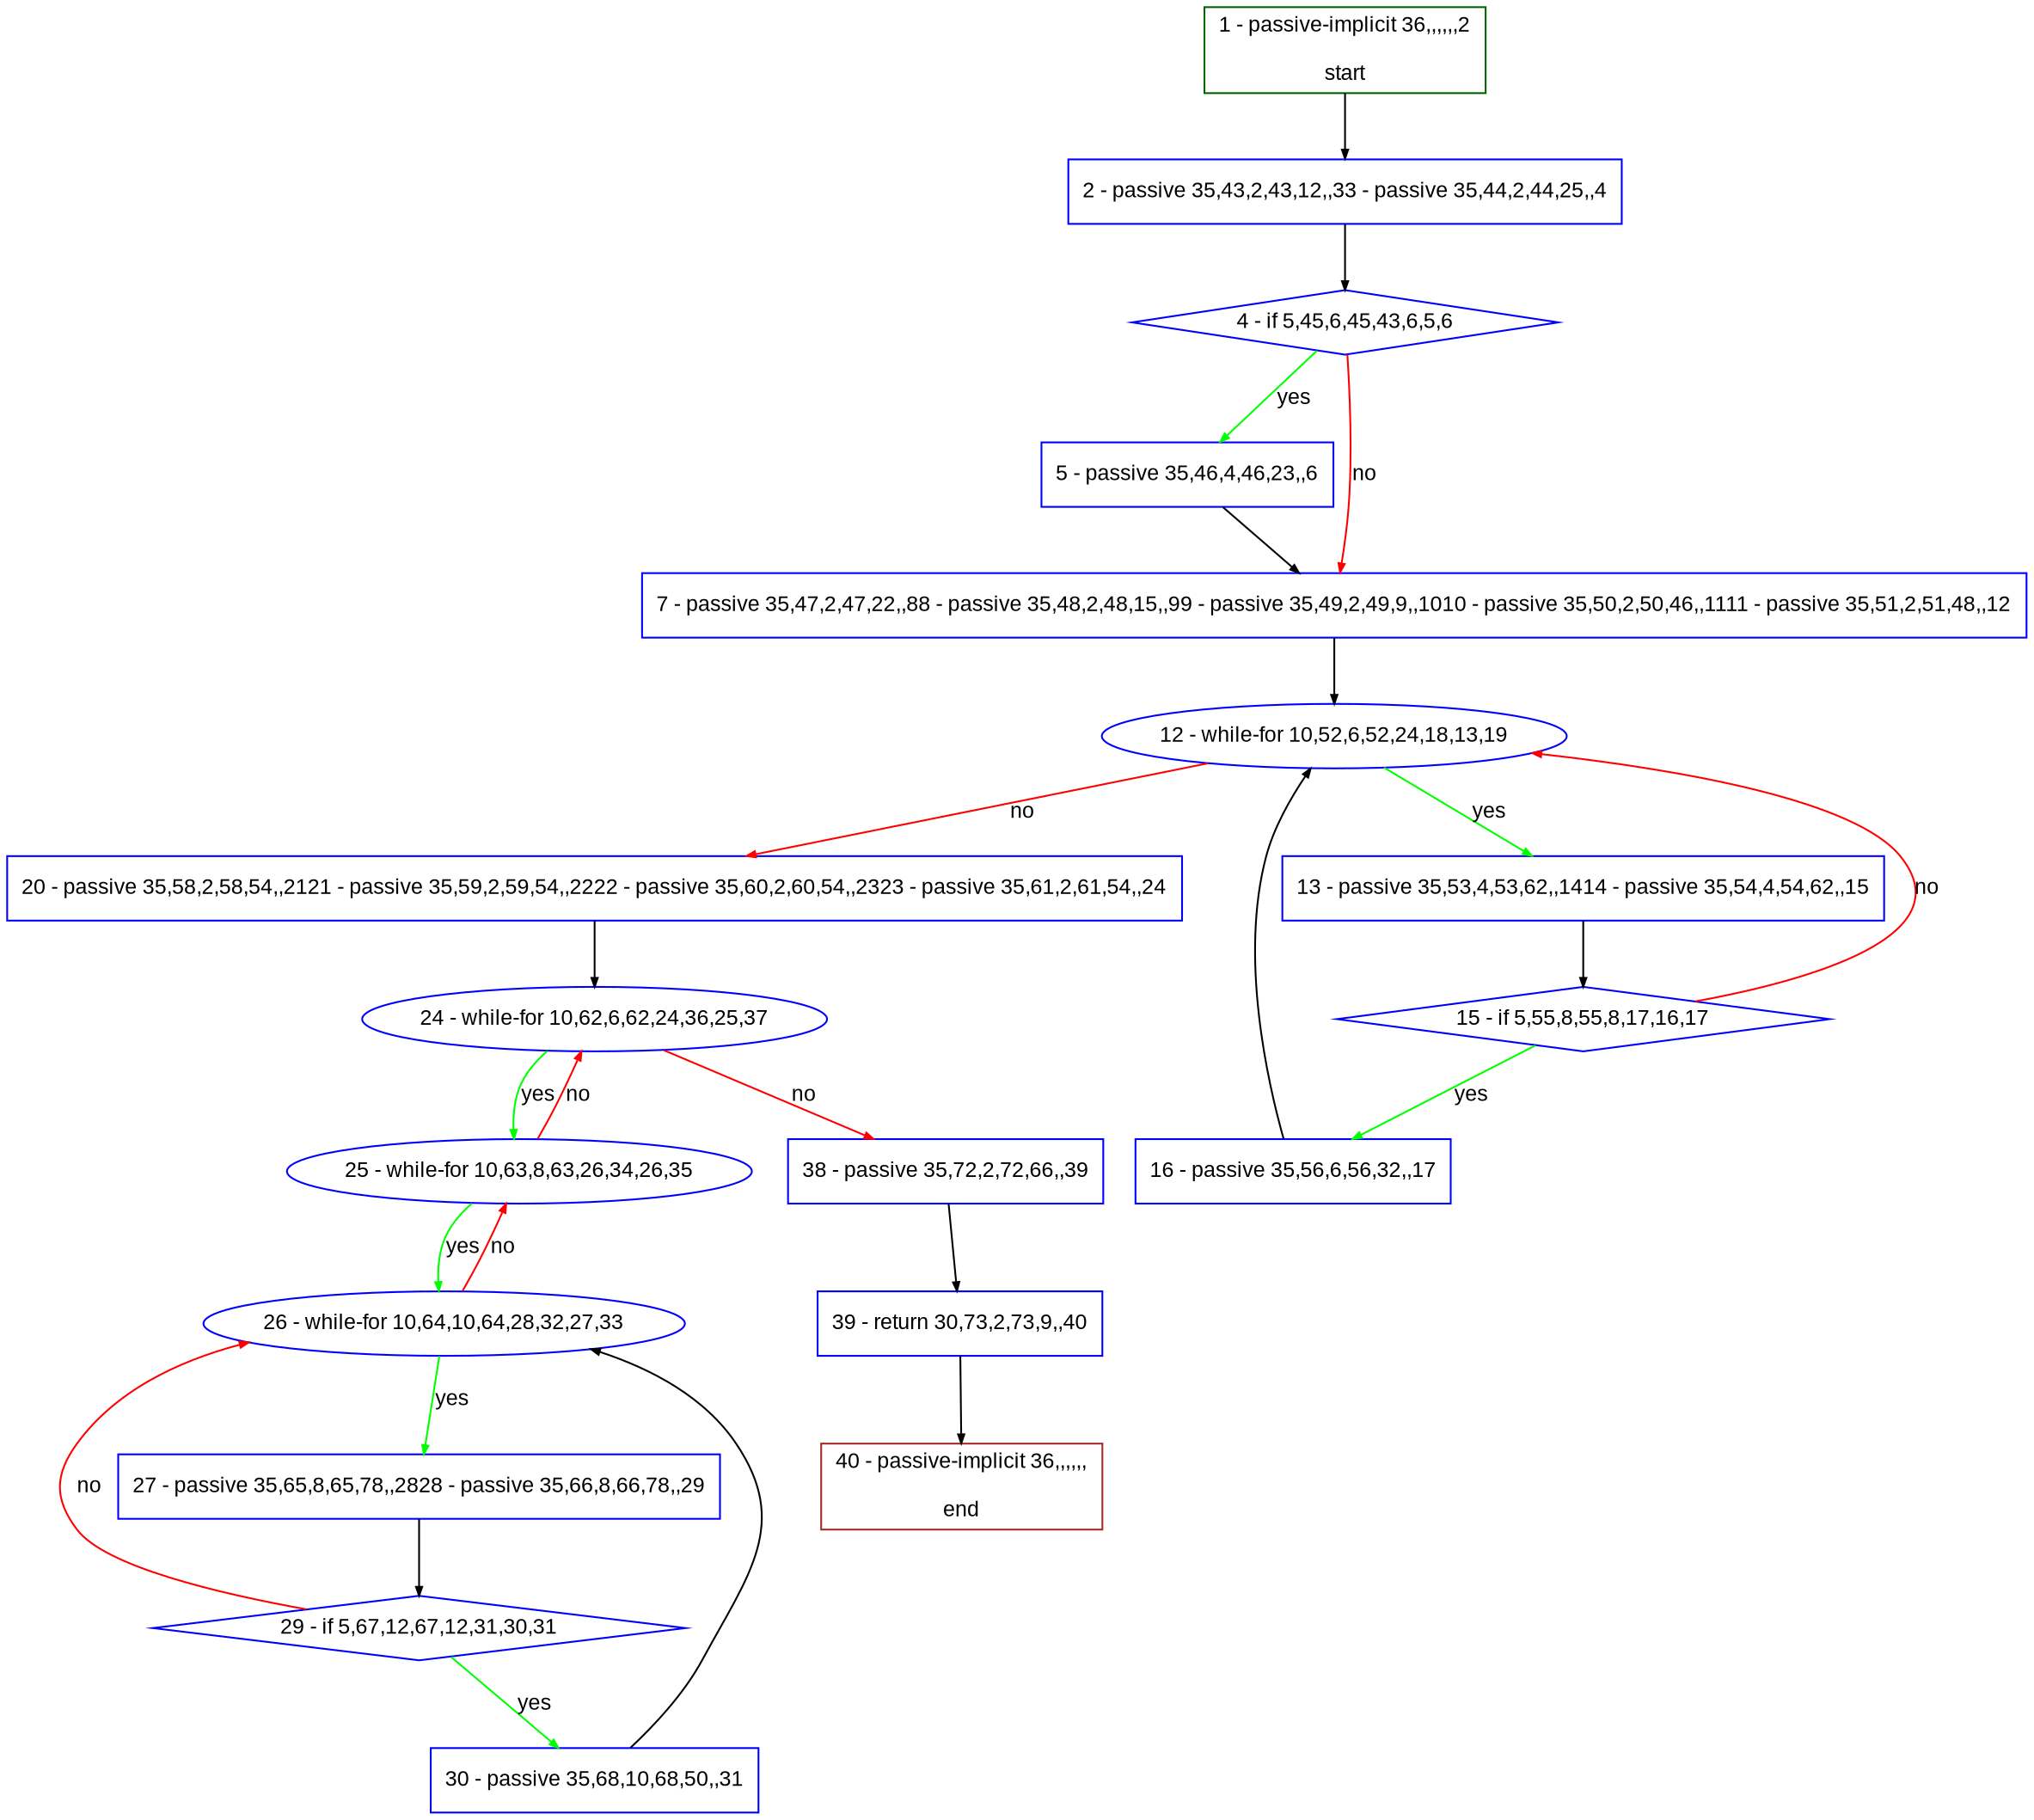 digraph "" {
  graph [pack="true", label="", fontsize="12", packmode="clust", fontname="Arial", fillcolor="#FFFFCC", bgcolor="white", style="rounded,filled", compound="true"];
  node [node_initialized="no", label="", color="grey", fontsize="12", fillcolor="white", fontname="Arial", style="filled", shape="rectangle", compound="true", fixedsize="false"];
  edge [fontcolor="black", arrowhead="normal", arrowtail="none", arrowsize="0.5", ltail="", label="", color="black", fontsize="12", lhead="", fontname="Arial", dir="forward", compound="true"];
  __N1 [label="2 - passive 35,43,2,43,12,,33 - passive 35,44,2,44,25,,4", color="#0000ff", fillcolor="#ffffff", style="filled", shape="box"];
  __N2 [label="1 - passive-implicit 36,,,,,,2\n\nstart", color="#006400", fillcolor="#ffffff", style="filled", shape="box"];
  __N3 [label="4 - if 5,45,6,45,43,6,5,6", color="#0000ff", fillcolor="#ffffff", style="filled", shape="diamond"];
  __N4 [label="5 - passive 35,46,4,46,23,,6", color="#0000ff", fillcolor="#ffffff", style="filled", shape="box"];
  __N5 [label="7 - passive 35,47,2,47,22,,88 - passive 35,48,2,48,15,,99 - passive 35,49,2,49,9,,1010 - passive 35,50,2,50,46,,1111 - passive 35,51,2,51,48,,12", color="#0000ff", fillcolor="#ffffff", style="filled", shape="box"];
  __N6 [label="12 - while-for 10,52,6,52,24,18,13,19", color="#0000ff", fillcolor="#ffffff", style="filled", shape="oval"];
  __N7 [label="13 - passive 35,53,4,53,62,,1414 - passive 35,54,4,54,62,,15", color="#0000ff", fillcolor="#ffffff", style="filled", shape="box"];
  __N8 [label="20 - passive 35,58,2,58,54,,2121 - passive 35,59,2,59,54,,2222 - passive 35,60,2,60,54,,2323 - passive 35,61,2,61,54,,24", color="#0000ff", fillcolor="#ffffff", style="filled", shape="box"];
  __N9 [label="15 - if 5,55,8,55,8,17,16,17", color="#0000ff", fillcolor="#ffffff", style="filled", shape="diamond"];
  __N10 [label="16 - passive 35,56,6,56,32,,17", color="#0000ff", fillcolor="#ffffff", style="filled", shape="box"];
  __N11 [label="24 - while-for 10,62,6,62,24,36,25,37", color="#0000ff", fillcolor="#ffffff", style="filled", shape="oval"];
  __N12 [label="25 - while-for 10,63,8,63,26,34,26,35", color="#0000ff", fillcolor="#ffffff", style="filled", shape="oval"];
  __N13 [label="38 - passive 35,72,2,72,66,,39", color="#0000ff", fillcolor="#ffffff", style="filled", shape="box"];
  __N14 [label="26 - while-for 10,64,10,64,28,32,27,33", color="#0000ff", fillcolor="#ffffff", style="filled", shape="oval"];
  __N15 [label="27 - passive 35,65,8,65,78,,2828 - passive 35,66,8,66,78,,29", color="#0000ff", fillcolor="#ffffff", style="filled", shape="box"];
  __N16 [label="29 - if 5,67,12,67,12,31,30,31", color="#0000ff", fillcolor="#ffffff", style="filled", shape="diamond"];
  __N17 [label="30 - passive 35,68,10,68,50,,31", color="#0000ff", fillcolor="#ffffff", style="filled", shape="box"];
  __N18 [label="39 - return 30,73,2,73,9,,40", color="#0000ff", fillcolor="#ffffff", style="filled", shape="box"];
  __N19 [label="40 - passive-implicit 36,,,,,,\n\nend", color="#a52a2a", fillcolor="#ffffff", style="filled", shape="box"];
  __N2 -> __N1 [arrowhead="normal", arrowtail="none", color="#000000", label="", dir="forward"];
  __N1 -> __N3 [arrowhead="normal", arrowtail="none", color="#000000", label="", dir="forward"];
  __N3 -> __N4 [arrowhead="normal", arrowtail="none", color="#00ff00", label="yes", dir="forward"];
  __N3 -> __N5 [arrowhead="normal", arrowtail="none", color="#ff0000", label="no", dir="forward"];
  __N4 -> __N5 [arrowhead="normal", arrowtail="none", color="#000000", label="", dir="forward"];
  __N5 -> __N6 [arrowhead="normal", arrowtail="none", color="#000000", label="", dir="forward"];
  __N6 -> __N7 [arrowhead="normal", arrowtail="none", color="#00ff00", label="yes", dir="forward"];
  __N6 -> __N8 [arrowhead="normal", arrowtail="none", color="#ff0000", label="no", dir="forward"];
  __N7 -> __N9 [arrowhead="normal", arrowtail="none", color="#000000", label="", dir="forward"];
  __N9 -> __N6 [arrowhead="normal", arrowtail="none", color="#ff0000", label="no", dir="forward"];
  __N9 -> __N10 [arrowhead="normal", arrowtail="none", color="#00ff00", label="yes", dir="forward"];
  __N10 -> __N6 [arrowhead="normal", arrowtail="none", color="#000000", label="", dir="forward"];
  __N8 -> __N11 [arrowhead="normal", arrowtail="none", color="#000000", label="", dir="forward"];
  __N11 -> __N12 [arrowhead="normal", arrowtail="none", color="#00ff00", label="yes", dir="forward"];
  __N12 -> __N11 [arrowhead="normal", arrowtail="none", color="#ff0000", label="no", dir="forward"];
  __N11 -> __N13 [arrowhead="normal", arrowtail="none", color="#ff0000", label="no", dir="forward"];
  __N12 -> __N14 [arrowhead="normal", arrowtail="none", color="#00ff00", label="yes", dir="forward"];
  __N14 -> __N12 [arrowhead="normal", arrowtail="none", color="#ff0000", label="no", dir="forward"];
  __N14 -> __N15 [arrowhead="normal", arrowtail="none", color="#00ff00", label="yes", dir="forward"];
  __N15 -> __N16 [arrowhead="normal", arrowtail="none", color="#000000", label="", dir="forward"];
  __N16 -> __N14 [arrowhead="normal", arrowtail="none", color="#ff0000", label="no", dir="forward"];
  __N16 -> __N17 [arrowhead="normal", arrowtail="none", color="#00ff00", label="yes", dir="forward"];
  __N17 -> __N14 [arrowhead="normal", arrowtail="none", color="#000000", label="", dir="forward"];
  __N13 -> __N18 [arrowhead="normal", arrowtail="none", color="#000000", label="", dir="forward"];
  __N18 -> __N19 [arrowhead="normal", arrowtail="none", color="#000000", label="", dir="forward"];
}
